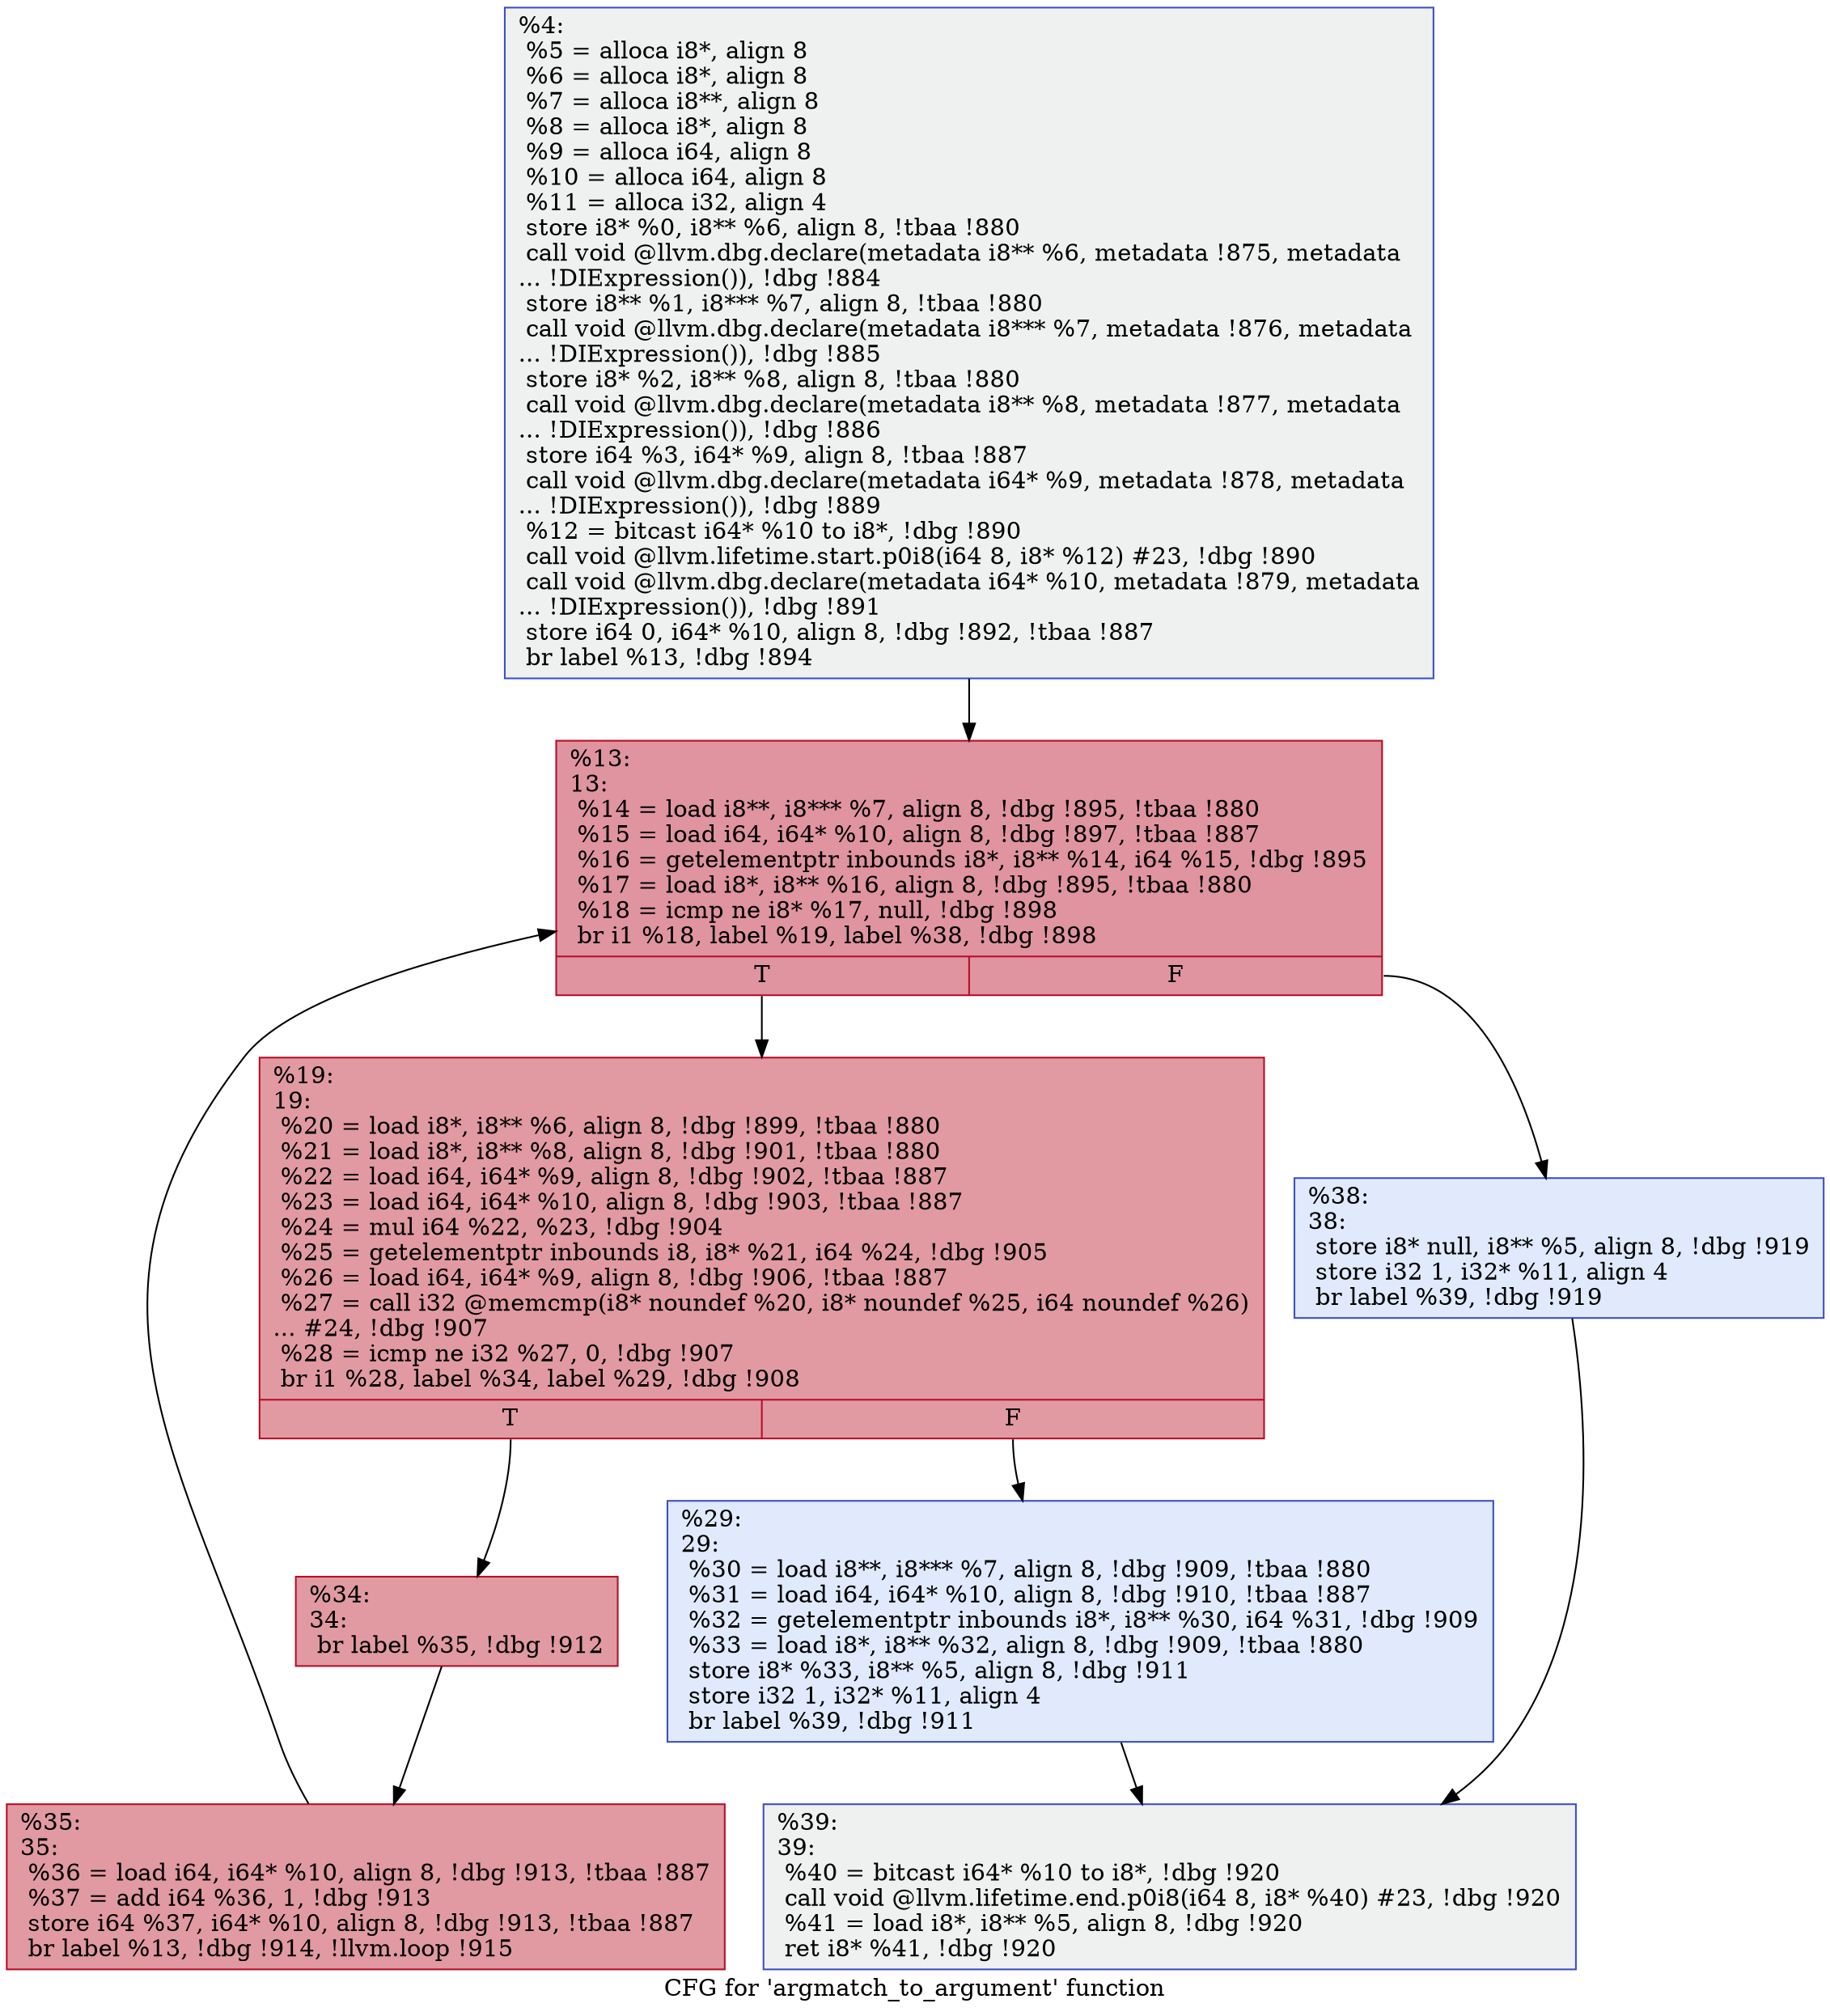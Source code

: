 digraph "CFG for 'argmatch_to_argument' function" {
	label="CFG for 'argmatch_to_argument' function";

	Node0xce66f0 [shape=record,color="#3d50c3ff", style=filled, fillcolor="#dbdcde70",label="{%4:\l  %5 = alloca i8*, align 8\l  %6 = alloca i8*, align 8\l  %7 = alloca i8**, align 8\l  %8 = alloca i8*, align 8\l  %9 = alloca i64, align 8\l  %10 = alloca i64, align 8\l  %11 = alloca i32, align 4\l  store i8* %0, i8** %6, align 8, !tbaa !880\l  call void @llvm.dbg.declare(metadata i8** %6, metadata !875, metadata\l... !DIExpression()), !dbg !884\l  store i8** %1, i8*** %7, align 8, !tbaa !880\l  call void @llvm.dbg.declare(metadata i8*** %7, metadata !876, metadata\l... !DIExpression()), !dbg !885\l  store i8* %2, i8** %8, align 8, !tbaa !880\l  call void @llvm.dbg.declare(metadata i8** %8, metadata !877, metadata\l... !DIExpression()), !dbg !886\l  store i64 %3, i64* %9, align 8, !tbaa !887\l  call void @llvm.dbg.declare(metadata i64* %9, metadata !878, metadata\l... !DIExpression()), !dbg !889\l  %12 = bitcast i64* %10 to i8*, !dbg !890\l  call void @llvm.lifetime.start.p0i8(i64 8, i8* %12) #23, !dbg !890\l  call void @llvm.dbg.declare(metadata i64* %10, metadata !879, metadata\l... !DIExpression()), !dbg !891\l  store i64 0, i64* %10, align 8, !dbg !892, !tbaa !887\l  br label %13, !dbg !894\l}"];
	Node0xce66f0 -> Node0xce6740;
	Node0xce6740 [shape=record,color="#b70d28ff", style=filled, fillcolor="#b70d2870",label="{%13:\l13:                                               \l  %14 = load i8**, i8*** %7, align 8, !dbg !895, !tbaa !880\l  %15 = load i64, i64* %10, align 8, !dbg !897, !tbaa !887\l  %16 = getelementptr inbounds i8*, i8** %14, i64 %15, !dbg !895\l  %17 = load i8*, i8** %16, align 8, !dbg !895, !tbaa !880\l  %18 = icmp ne i8* %17, null, !dbg !898\l  br i1 %18, label %19, label %38, !dbg !898\l|{<s0>T|<s1>F}}"];
	Node0xce6740:s0 -> Node0xce6790;
	Node0xce6740:s1 -> Node0xce68d0;
	Node0xce6790 [shape=record,color="#b70d28ff", style=filled, fillcolor="#bb1b2c70",label="{%19:\l19:                                               \l  %20 = load i8*, i8** %6, align 8, !dbg !899, !tbaa !880\l  %21 = load i8*, i8** %8, align 8, !dbg !901, !tbaa !880\l  %22 = load i64, i64* %9, align 8, !dbg !902, !tbaa !887\l  %23 = load i64, i64* %10, align 8, !dbg !903, !tbaa !887\l  %24 = mul i64 %22, %23, !dbg !904\l  %25 = getelementptr inbounds i8, i8* %21, i64 %24, !dbg !905\l  %26 = load i64, i64* %9, align 8, !dbg !906, !tbaa !887\l  %27 = call i32 @memcmp(i8* noundef %20, i8* noundef %25, i64 noundef %26)\l... #24, !dbg !907\l  %28 = icmp ne i32 %27, 0, !dbg !907\l  br i1 %28, label %34, label %29, !dbg !908\l|{<s0>T|<s1>F}}"];
	Node0xce6790:s0 -> Node0xce6830;
	Node0xce6790:s1 -> Node0xce67e0;
	Node0xce67e0 [shape=record,color="#3d50c3ff", style=filled, fillcolor="#b9d0f970",label="{%29:\l29:                                               \l  %30 = load i8**, i8*** %7, align 8, !dbg !909, !tbaa !880\l  %31 = load i64, i64* %10, align 8, !dbg !910, !tbaa !887\l  %32 = getelementptr inbounds i8*, i8** %30, i64 %31, !dbg !909\l  %33 = load i8*, i8** %32, align 8, !dbg !909, !tbaa !880\l  store i8* %33, i8** %5, align 8, !dbg !911\l  store i32 1, i32* %11, align 4\l  br label %39, !dbg !911\l}"];
	Node0xce67e0 -> Node0xce6920;
	Node0xce6830 [shape=record,color="#b70d28ff", style=filled, fillcolor="#bb1b2c70",label="{%34:\l34:                                               \l  br label %35, !dbg !912\l}"];
	Node0xce6830 -> Node0xce6880;
	Node0xce6880 [shape=record,color="#b70d28ff", style=filled, fillcolor="#bb1b2c70",label="{%35:\l35:                                               \l  %36 = load i64, i64* %10, align 8, !dbg !913, !tbaa !887\l  %37 = add i64 %36, 1, !dbg !913\l  store i64 %37, i64* %10, align 8, !dbg !913, !tbaa !887\l  br label %13, !dbg !914, !llvm.loop !915\l}"];
	Node0xce6880 -> Node0xce6740;
	Node0xce68d0 [shape=record,color="#3d50c3ff", style=filled, fillcolor="#b9d0f970",label="{%38:\l38:                                               \l  store i8* null, i8** %5, align 8, !dbg !919\l  store i32 1, i32* %11, align 4\l  br label %39, !dbg !919\l}"];
	Node0xce68d0 -> Node0xce6920;
	Node0xce6920 [shape=record,color="#3d50c3ff", style=filled, fillcolor="#dbdcde70",label="{%39:\l39:                                               \l  %40 = bitcast i64* %10 to i8*, !dbg !920\l  call void @llvm.lifetime.end.p0i8(i64 8, i8* %40) #23, !dbg !920\l  %41 = load i8*, i8** %5, align 8, !dbg !920\l  ret i8* %41, !dbg !920\l}"];
}
